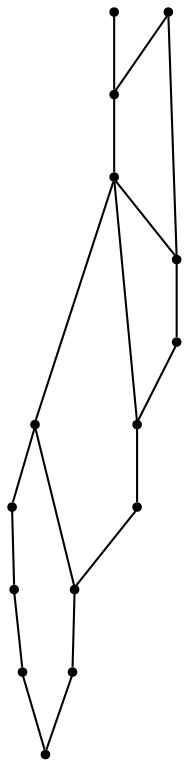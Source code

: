 graph {
  node [shape=point,comment="{\"directed\":false,\"doi\":\"10.1007/3-540-36151-0_4\",\"figure\":\"3 (2)\"}"]

  v0 [pos="1518.0374463399253,2389.112582736546"]
  v1 [pos="1599.2874463399253,2497.3625013563374"]
  v2 [pos="1436.7874463399253,2497.3625013563374"]
  v3 [pos="1518.0374463399253,2497.3625013563374"]
  v4 [pos="1274.5374361673992,2497.3625013563374"]
  v5 [pos="1355.662441253662,2497.3625013563374"]
  v6 [pos="1274.5374361673992,2389.112582736546"]
  v7 [pos="1193.2874361673992,2497.362501356337"]
  v8 [pos="1193.2874361673992,2389.112582736546"]
  v9 [pos="1112.0374361673992,2497.3625013563374"]
  v10 [pos="1031.037505467733,2389.112582736546"]
  v11 [pos="1112.0374361673992,2389.112582736546"]
  v12 [pos="1031.0375054677327,2497.3625013563374"]
  v13 [pos="1436.7874463399253,2389.112582736546"]
  v14 [pos="1355.662441253662,2389.112582736546"]

  v0 -- v1 [id="-1",pos="1518.0374463399253,2389.112582736546 1599.2874463399253,2497.3625013563374 1599.2874463399253,2497.3625013563374 1599.2874463399253,2497.3625013563374"]
  v12 -- v9 [id="-3",pos="1031.0375054677327,2497.3625013563374 1112.0374361673992,2497.3625013563374 1112.0374361673992,2497.3625013563374 1112.0374361673992,2497.3625013563374"]
  v9 -- v7 [id="-4",pos="1112.0374361673992,2497.3625013563374 1193.2874361673992,2497.362501356337 1193.2874361673992,2497.362501356337 1193.2874361673992,2497.362501356337"]
  v7 -- v4 [id="-5",pos="1193.2874361673992,2497.362501356337 1274.5374361673992,2497.3625013563374 1274.5374361673992,2497.3625013563374 1274.5374361673992,2497.3625013563374"]
  v4 -- v5 [id="-6",pos="1274.5374361673992,2497.3625013563374 1355.662441253662,2497.3625013563374 1355.662441253662,2497.3625013563374 1355.662441253662,2497.3625013563374"]
  v5 -- v2 [id="-7",pos="1355.662441253662,2497.3625013563374 1436.7874463399253,2497.3625013563374 1436.7874463399253,2497.3625013563374 1436.7874463399253,2497.3625013563374"]
  v2 -- v3 [id="-8",pos="1436.7874463399253,2497.3625013563374 1518.0374463399253,2497.3625013563374 1518.0374463399253,2497.3625013563374 1518.0374463399253,2497.3625013563374"]
  v3 -- v1 [id="-9",pos="1518.0374463399253,2497.3625013563374 1599.2874463399253,2497.3625013563374 1599.2874463399253,2497.3625013563374 1599.2874463399253,2497.3625013563374"]
  v10 -- v11 [id="-12",pos="1031.037505467733,2389.112582736546 1112.0374361673992,2389.112582736546 1112.0374361673992,2389.112582736546 1112.0374361673992,2389.112582736546"]
  v11 -- v8 [id="-13",pos="1112.0374361673992,2389.112582736546 1193.2874361673992,2389.112582736546 1193.2874361673992,2389.112582736546 1193.2874361673992,2389.112582736546"]
  v8 -- v6 [id="-14",pos="1193.2874361673992,2389.112582736546 1274.5374361673992,2389.112582736546 1274.5374361673992,2389.112582736546 1274.5374361673992,2389.112582736546"]
  v6 -- v14 [id="-15",pos="1274.5374361673992,2389.112582736546 1355.662441253662,2389.112582736546 1355.662441253662,2389.112582736546 1355.662441253662,2389.112582736546"]
  v14 -- v13 [id="-16",pos="1355.662441253662,2389.112582736546 1436.7874463399253,2389.112582736546 1436.7874463399253,2389.112582736546 1436.7874463399253,2389.112582736546"]
  v13 -- v0 [id="-17",pos="1436.7874463399253,2389.112582736546 1518.0374463399253,2389.112582736546 1518.0374463399253,2389.112582736546 1518.0374463399253,2389.112582736546"]
  v12 -- v11 [id="-25",pos="1031.0375054677327,2497.3625013563374 1112.0374361673992,2389.112582736546 1112.0374361673992,2389.112582736546 1112.0374361673992,2389.112582736546"]
  v8 -- v9 [id="-27",pos="1193.2874361673992,2389.112582736546 1112.0374361673992,2497.3625013563374 1112.0374361673992,2497.3625013563374 1112.0374361673992,2497.3625013563374"]
  v8 -- v4 [id="-28",pos="1193.2874361673992,2389.112582736546 1274.5374361673992,2497.3625013563374 1274.5374361673992,2497.3625013563374 1274.5374361673992,2497.3625013563374"]
  v6 -- v2 [id="-31",pos="1274.5374361673992,2389.112582736546 1436.7874463399253,2497.3625013563374 1436.7874463399253,2497.3625013563374 1436.7874463399253,2497.3625013563374"]
}